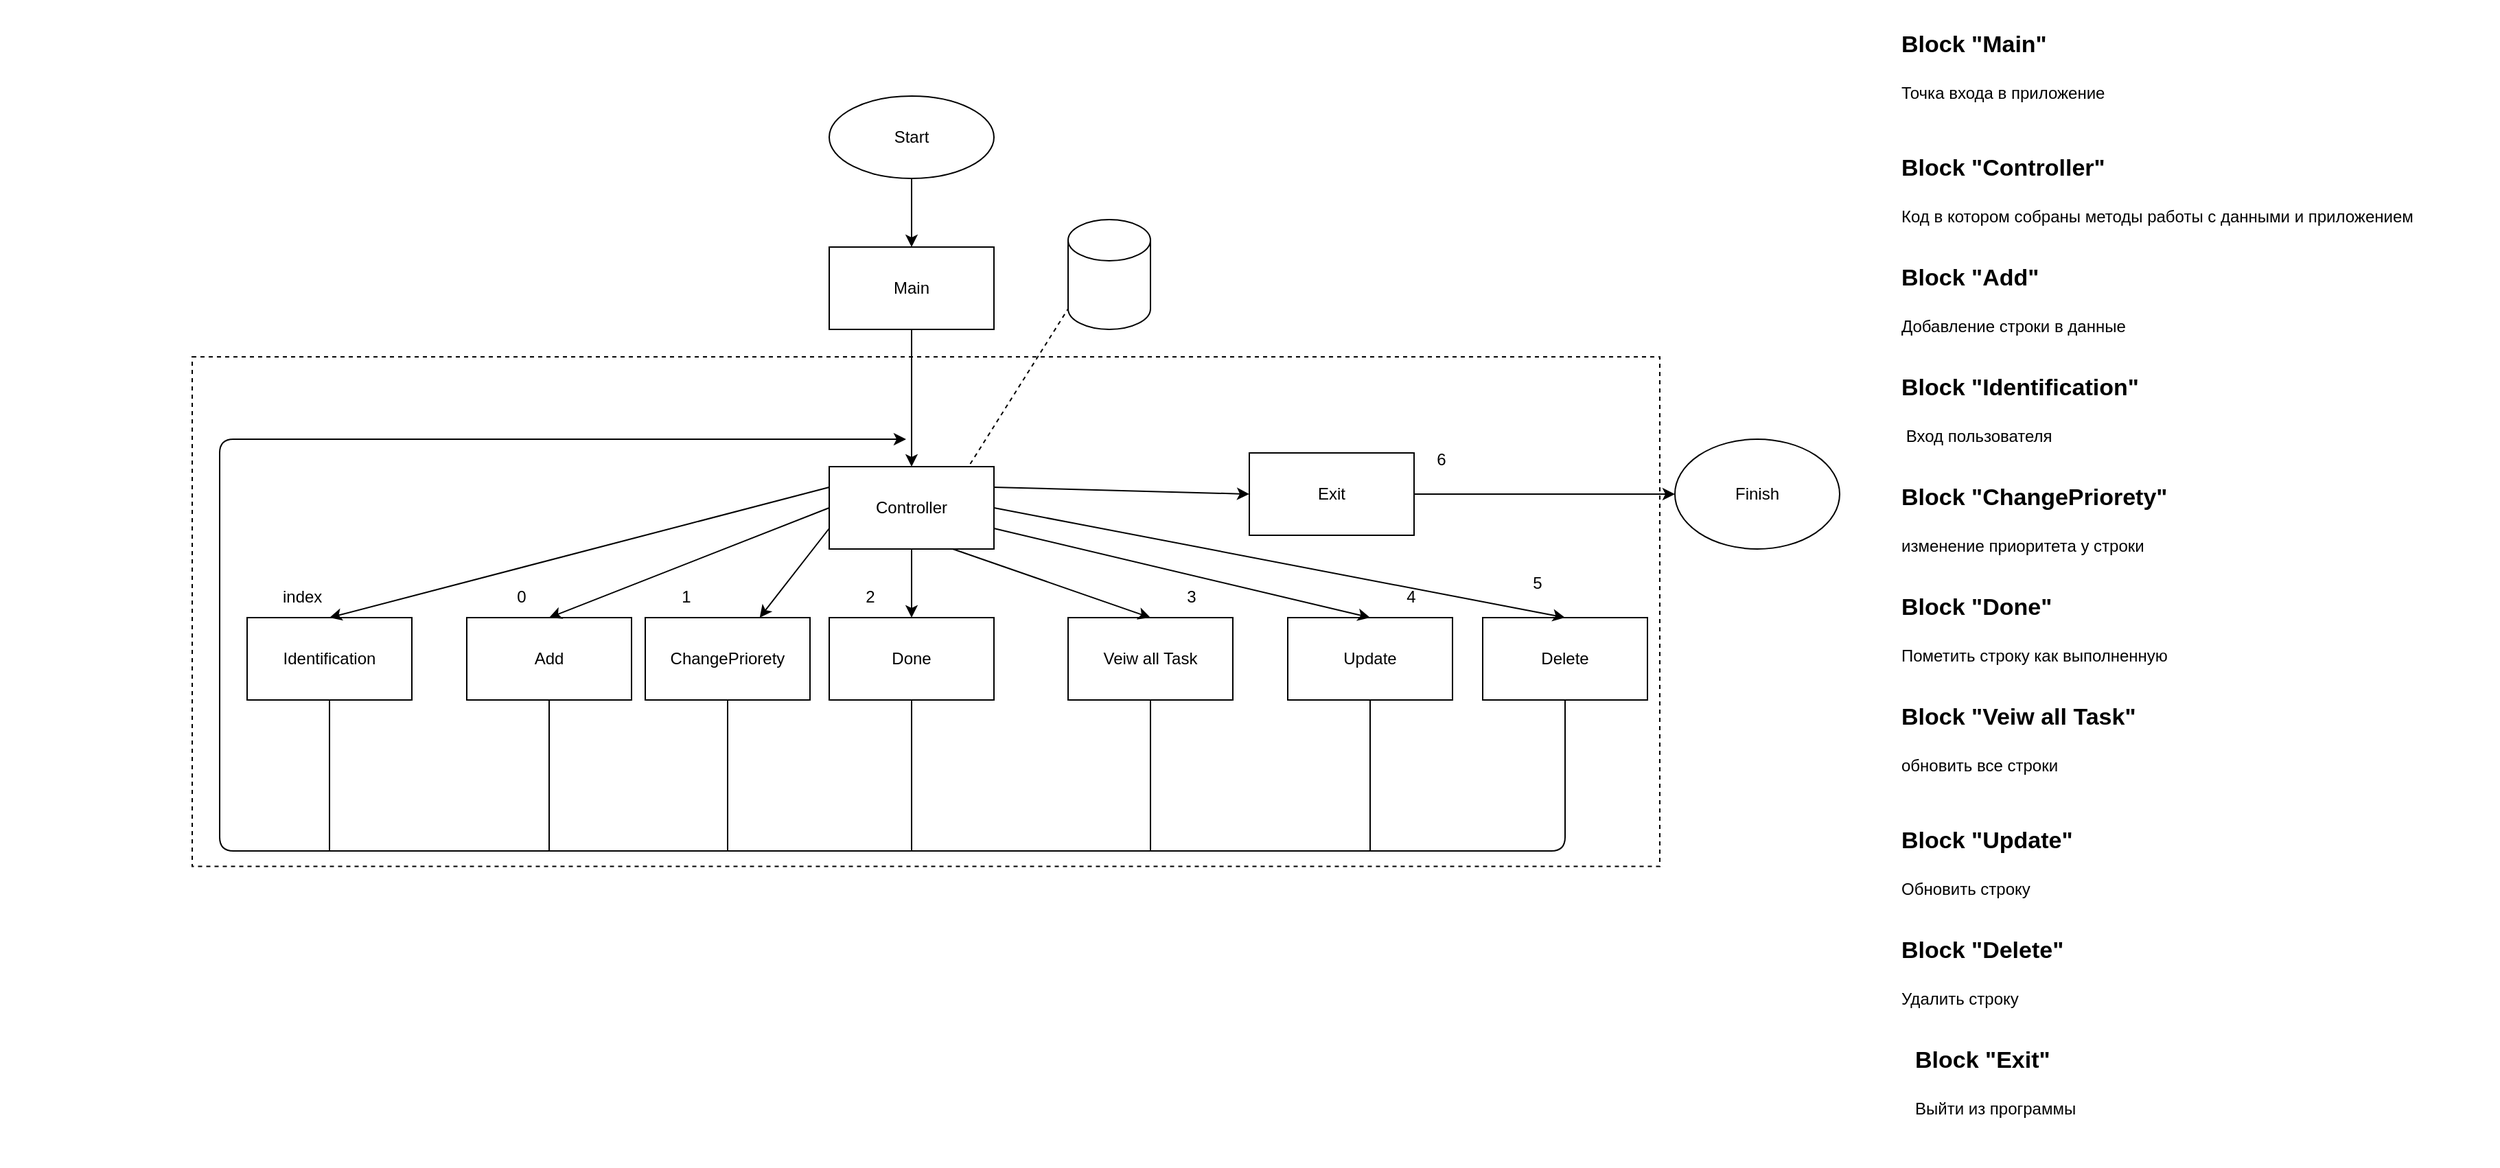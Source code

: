 <mxfile version="16.5.1" type="device"><diagram id="ppCU14969eBFFKE-kHd2" name="Page-1"><mxGraphModel dx="2415" dy="2202" grid="1" gridSize="10" guides="1" tooltips="1" connect="1" arrows="1" fold="1" page="1" pageScale="1" pageWidth="827" pageHeight="1169" math="0" shadow="0"><root><mxCell id="0"/><mxCell id="1" parent="0"/><mxCell id="11" value="" style="edgeStyle=none;html=1;" parent="1" source="2" target="10" edge="1"><mxGeometry relative="1" as="geometry"/></mxCell><mxCell id="2" value="Start" style="ellipse;whiteSpace=wrap;html=1;" parent="1" vertex="1"><mxGeometry x="354" y="-30" width="120" height="60" as="geometry"/></mxCell><mxCell id="14" value="" style="edgeStyle=none;html=1;" parent="1" source="3" target="6" edge="1"><mxGeometry relative="1" as="geometry"/></mxCell><mxCell id="3" value="Controller" style="rounded=0;whiteSpace=wrap;html=1;" parent="1" vertex="1"><mxGeometry x="354" y="240" width="120" height="60" as="geometry"/></mxCell><mxCell id="4" value="Identification" style="rounded=0;whiteSpace=wrap;html=1;" parent="1" vertex="1"><mxGeometry x="-70" y="350" width="120" height="60" as="geometry"/></mxCell><mxCell id="5" value="Add" style="rounded=0;whiteSpace=wrap;html=1;" parent="1" vertex="1"><mxGeometry x="90" y="350" width="120" height="60" as="geometry"/></mxCell><mxCell id="6" value="Done" style="rounded=0;whiteSpace=wrap;html=1;" parent="1" vertex="1"><mxGeometry x="354" y="350" width="120" height="60" as="geometry"/></mxCell><mxCell id="7" value="Veiw all Task" style="rounded=0;whiteSpace=wrap;html=1;" parent="1" vertex="1"><mxGeometry x="528" y="350" width="120" height="60" as="geometry"/></mxCell><mxCell id="8" value="Update" style="rounded=0;whiteSpace=wrap;html=1;" parent="1" vertex="1"><mxGeometry x="688" y="350" width="120" height="60" as="geometry"/></mxCell><mxCell id="12" value="" style="edgeStyle=none;html=1;entryX=0.5;entryY=0;entryDx=0;entryDy=0;" parent="1" source="10" target="3" edge="1"><mxGeometry relative="1" as="geometry"><mxPoint x="414" y="210" as="targetPoint"/></mxGeometry></mxCell><mxCell id="10" value="Main" style="rounded=0;whiteSpace=wrap;html=1;" parent="1" vertex="1"><mxGeometry x="354" y="80" width="120" height="60" as="geometry"/></mxCell><mxCell id="15" value="" style="endArrow=classic;html=1;exitX=0;exitY=0.25;exitDx=0;exitDy=0;entryX=0.5;entryY=0;entryDx=0;entryDy=0;" parent="1" source="3" target="4" edge="1"><mxGeometry width="50" height="50" relative="1" as="geometry"><mxPoint x="200" y="260" as="sourcePoint"/><mxPoint x="250" y="210" as="targetPoint"/></mxGeometry></mxCell><mxCell id="16" value="" style="endArrow=classic;html=1;exitX=0;exitY=0.5;exitDx=0;exitDy=0;entryX=0.5;entryY=0;entryDx=0;entryDy=0;" parent="1" source="3" target="5" edge="1"><mxGeometry width="50" height="50" relative="1" as="geometry"><mxPoint x="250" y="230" as="sourcePoint"/><mxPoint x="300" y="180" as="targetPoint"/></mxGeometry></mxCell><mxCell id="17" value="" style="endArrow=classic;html=1;exitX=1;exitY=0.75;exitDx=0;exitDy=0;entryX=0.5;entryY=0;entryDx=0;entryDy=0;" parent="1" source="3" target="8" edge="1"><mxGeometry width="50" height="50" relative="1" as="geometry"><mxPoint x="610" y="290" as="sourcePoint"/><mxPoint x="660" y="240" as="targetPoint"/></mxGeometry></mxCell><mxCell id="18" value="" style="endArrow=classic;html=1;exitX=0.75;exitY=1;exitDx=0;exitDy=0;entryX=0.5;entryY=0;entryDx=0;entryDy=0;" parent="1" source="3" target="7" edge="1"><mxGeometry width="50" height="50" relative="1" as="geometry"><mxPoint x="600" y="260" as="sourcePoint"/><mxPoint x="650" y="210" as="targetPoint"/></mxGeometry></mxCell><mxCell id="19" value="Finish" style="ellipse;whiteSpace=wrap;html=1;" parent="1" vertex="1"><mxGeometry x="970" y="220" width="120" height="80" as="geometry"/></mxCell><mxCell id="20" value="" style="endArrow=classic;html=1;entryX=0;entryY=0.5;entryDx=0;entryDy=0;exitX=1;exitY=0.5;exitDx=0;exitDy=0;" parent="1" source="m-_yT8NMJS-bfBhF053C-47" target="19" edge="1"><mxGeometry width="50" height="50" relative="1" as="geometry"><mxPoint x="780" y="260" as="sourcePoint"/><mxPoint x="630" y="220" as="targetPoint"/></mxGeometry></mxCell><mxCell id="21" value="" style="endArrow=classic;html=1;exitX=0.5;exitY=1;exitDx=0;exitDy=0;" parent="1" source="m-_yT8NMJS-bfBhF053C-42" edge="1"><mxGeometry width="50" height="50" relative="1" as="geometry"><mxPoint x="490" y="560" as="sourcePoint"/><mxPoint x="410" y="220" as="targetPoint"/><Array as="points"><mxPoint x="890" y="520"/><mxPoint x="-90" y="520"/><mxPoint x="-90" y="370"/><mxPoint x="-90" y="220"/></Array></mxGeometry></mxCell><mxCell id="22" value="" style="endArrow=none;html=1;entryX=0.5;entryY=1;entryDx=0;entryDy=0;" parent="1" target="4" edge="1"><mxGeometry width="50" height="50" relative="1" as="geometry"><mxPoint x="-10" y="520" as="sourcePoint"/><mxPoint x="80" y="450" as="targetPoint"/></mxGeometry></mxCell><mxCell id="23" value="" style="endArrow=none;html=1;entryX=0.5;entryY=1;entryDx=0;entryDy=0;" parent="1" target="5" edge="1"><mxGeometry width="50" height="50" relative="1" as="geometry"><mxPoint x="150" y="520" as="sourcePoint"/><mxPoint x="290" y="450" as="targetPoint"/></mxGeometry></mxCell><mxCell id="24" value="" style="endArrow=none;html=1;entryX=0.5;entryY=1;entryDx=0;entryDy=0;" parent="1" target="6" edge="1"><mxGeometry width="50" height="50" relative="1" as="geometry"><mxPoint x="414" y="520" as="sourcePoint"/><mxPoint x="440" y="440" as="targetPoint"/></mxGeometry></mxCell><mxCell id="25" value="" style="endArrow=none;html=1;entryX=0.5;entryY=1;entryDx=0;entryDy=0;" parent="1" target="7" edge="1"><mxGeometry width="50" height="50" relative="1" as="geometry"><mxPoint x="588" y="520" as="sourcePoint"/><mxPoint x="590" y="440" as="targetPoint"/></mxGeometry></mxCell><mxCell id="26" value="index&amp;nbsp;" style="text;html=1;strokeColor=none;fillColor=none;align=center;verticalAlign=middle;whiteSpace=wrap;rounded=0;" parent="1" vertex="1"><mxGeometry x="-58" y="320" width="60" height="30" as="geometry"/></mxCell><mxCell id="27" value="1" style="text;html=1;strokeColor=none;fillColor=none;align=center;verticalAlign=middle;whiteSpace=wrap;rounded=0;" parent="1" vertex="1"><mxGeometry x="220" y="320" width="60" height="30" as="geometry"/></mxCell><mxCell id="28" value="2" style="text;html=1;strokeColor=none;fillColor=none;align=center;verticalAlign=middle;whiteSpace=wrap;rounded=0;" parent="1" vertex="1"><mxGeometry x="354" y="320" width="60" height="30" as="geometry"/></mxCell><mxCell id="29" value="3" style="text;html=1;strokeColor=none;fillColor=none;align=center;verticalAlign=middle;whiteSpace=wrap;rounded=0;" parent="1" vertex="1"><mxGeometry x="588" y="320" width="60" height="30" as="geometry"/></mxCell><mxCell id="30" value="6" style="text;html=1;strokeColor=none;fillColor=none;align=center;verticalAlign=middle;whiteSpace=wrap;rounded=0;" parent="1" vertex="1"><mxGeometry x="770" y="220" width="60" height="30" as="geometry"/></mxCell><mxCell id="31" value="4" style="text;html=1;strokeColor=none;fillColor=none;align=center;verticalAlign=middle;whiteSpace=wrap;rounded=0;" parent="1" vertex="1"><mxGeometry x="748" y="320" width="60" height="30" as="geometry"/></mxCell><mxCell id="33" value="&lt;h1&gt;&lt;span style=&quot;text-align: center&quot;&gt;&lt;font style=&quot;font-size: 17px&quot;&gt;Block &quot;Add&quot;&lt;/font&gt;&lt;/span&gt;&lt;/h1&gt;&lt;div&gt;Добавление строки в данные&amp;nbsp;&lt;/div&gt;" style="text;html=1;strokeColor=none;fillColor=none;spacing=5;spacingTop=-20;whiteSpace=wrap;overflow=hidden;rounded=0;" parent="1" vertex="1"><mxGeometry x="1130" y="80" width="240" height="80" as="geometry"/></mxCell><mxCell id="34" value="&lt;h1&gt;&lt;span style=&quot;text-align: center&quot;&gt;&lt;font&gt;&lt;span style=&quot;font-size: 17px&quot;&gt;Block &quot;Identification&quot;&lt;/span&gt;&lt;/font&gt;&lt;/span&gt;&lt;/h1&gt;&lt;div&gt;&amp;nbsp;Вход пользователя&lt;/div&gt;" style="text;html=1;strokeColor=none;fillColor=none;spacing=5;spacingTop=-20;whiteSpace=wrap;overflow=hidden;rounded=0;" parent="1" vertex="1"><mxGeometry x="1130" y="160" width="240" height="80" as="geometry"/></mxCell><mxCell id="35" value="&lt;h1&gt;&lt;span style=&quot;text-align: center&quot;&gt;&lt;font&gt;&lt;span style=&quot;font-size: 17px&quot;&gt;Block &quot;Done&quot;&lt;/span&gt;&lt;/font&gt;&lt;/span&gt;&lt;/h1&gt;&lt;div&gt;Пометить строку как выполненную&lt;/div&gt;" style="text;html=1;strokeColor=none;fillColor=none;spacing=5;spacingTop=-20;whiteSpace=wrap;overflow=hidden;rounded=0;" parent="1" vertex="1"><mxGeometry x="1130" y="320" width="240" height="80" as="geometry"/></mxCell><mxCell id="36" value="&lt;h1&gt;&lt;span style=&quot;text-align: center&quot;&gt;&lt;font&gt;&lt;span style=&quot;font-size: 17px&quot;&gt;Block &quot;Veiw all Task&quot;&lt;/span&gt;&lt;/font&gt;&lt;/span&gt;&lt;/h1&gt;&lt;div&gt;обновить все строки&lt;/div&gt;&lt;span style=&quot;text-align: center&quot;&gt;&lt;br&gt;&lt;/span&gt;" style="text;html=1;strokeColor=none;fillColor=none;spacing=5;spacingTop=-20;whiteSpace=wrap;overflow=hidden;rounded=0;" parent="1" vertex="1"><mxGeometry x="1130" y="400" width="240" height="70" as="geometry"/></mxCell><mxCell id="37" value="&lt;h1&gt;&lt;span style=&quot;text-align: center&quot;&gt;&lt;font style=&quot;font-size: 17px&quot;&gt;Block &quot;Main&quot;&lt;/font&gt;&lt;/span&gt;&lt;/h1&gt;&lt;div&gt;Точка входа в приложение&lt;/div&gt;" style="text;html=1;strokeColor=none;fillColor=none;spacing=5;spacingTop=-20;whiteSpace=wrap;overflow=hidden;rounded=0;" parent="1" vertex="1"><mxGeometry x="1130" y="-90" width="270" height="80" as="geometry"/></mxCell><mxCell id="38" value="&lt;h1&gt;&lt;span style=&quot;text-align: center&quot;&gt;&lt;font style=&quot;font-size: 17px&quot;&gt;Block &quot;Controller&quot;&lt;/font&gt;&lt;/span&gt;&lt;/h1&gt;&lt;div&gt;&lt;/div&gt;&lt;div&gt;Код в котором собраны методы работы с данными и приложением&lt;/div&gt;" style="text;html=1;strokeColor=none;fillColor=none;spacing=5;spacingTop=-20;whiteSpace=wrap;overflow=hidden;rounded=0;" parent="1" vertex="1"><mxGeometry x="1130" width="440" height="70" as="geometry"/></mxCell><mxCell id="39" value="&lt;h1&gt;&lt;span style=&quot;text-align: center&quot;&gt;&lt;font&gt;&lt;span style=&quot;font-size: 17px&quot;&gt;Block &quot;Update&quot;&lt;/span&gt;&lt;/font&gt;&lt;/span&gt;&lt;/h1&gt;&lt;div&gt;&lt;/div&gt;&lt;span style=&quot;text-align: center&quot;&gt;Обновить строку&lt;br&gt;&lt;/span&gt;" style="text;html=1;strokeColor=none;fillColor=none;spacing=5;spacingTop=-20;whiteSpace=wrap;overflow=hidden;rounded=0;" parent="1" vertex="1"><mxGeometry x="1130" y="490" width="240" height="70" as="geometry"/></mxCell><mxCell id="40" value="&lt;font style=&quot;font-size: 24px&quot;&gt;&lt;span style=&quot;font-weight: normal&quot;&gt;Project:&lt;/span&gt;&lt;br&gt;The &quot;Task list&quot;&amp;nbsp;&lt;/font&gt;" style="text;html=1;align=left;verticalAlign=middle;whiteSpace=wrap;rounded=0;fontColor=#FFFFFF;fontStyle=1" parent="1" vertex="1"><mxGeometry x="-250" y="10" width="192" height="100" as="geometry"/></mxCell><mxCell id="m-_yT8NMJS-bfBhF053C-42" value="Delete" style="rounded=0;whiteSpace=wrap;html=1;" parent="1" vertex="1"><mxGeometry x="830" y="350" width="120" height="60" as="geometry"/></mxCell><mxCell id="m-_yT8NMJS-bfBhF053C-43" value="" style="endArrow=classic;html=1;exitX=1;exitY=0.5;exitDx=0;exitDy=0;entryX=0.5;entryY=0;entryDx=0;entryDy=0;" parent="1" source="3" target="m-_yT8NMJS-bfBhF053C-42" edge="1"><mxGeometry width="50" height="50" relative="1" as="geometry"><mxPoint x="484" y="280" as="sourcePoint"/><mxPoint x="758" y="360" as="targetPoint"/></mxGeometry></mxCell><mxCell id="m-_yT8NMJS-bfBhF053C-45" value="" style="endArrow=none;html=1;entryX=0.5;entryY=1;entryDx=0;entryDy=0;" parent="1" edge="1"><mxGeometry width="50" height="50" relative="1" as="geometry"><mxPoint x="748" y="520" as="sourcePoint"/><mxPoint x="748" y="410" as="targetPoint"/></mxGeometry></mxCell><mxCell id="m-_yT8NMJS-bfBhF053C-46" value="5" style="text;html=1;strokeColor=none;fillColor=none;align=center;verticalAlign=middle;whiteSpace=wrap;rounded=0;" parent="1" vertex="1"><mxGeometry x="840" y="310" width="60" height="30" as="geometry"/></mxCell><mxCell id="m-_yT8NMJS-bfBhF053C-47" value="Exit" style="rounded=0;whiteSpace=wrap;html=1;" parent="1" vertex="1"><mxGeometry x="660" y="230" width="120" height="60" as="geometry"/></mxCell><mxCell id="m-_yT8NMJS-bfBhF053C-48" value="" style="endArrow=classic;html=1;entryX=0;entryY=0.5;entryDx=0;entryDy=0;exitX=1;exitY=0.25;exitDx=0;exitDy=0;" parent="1" source="3" target="m-_yT8NMJS-bfBhF053C-47" edge="1"><mxGeometry width="50" height="50" relative="1" as="geometry"><mxPoint x="500" y="190" as="sourcePoint"/><mxPoint x="590" y="190" as="targetPoint"/></mxGeometry></mxCell><mxCell id="WfUY2rZHRNJnhJbSJmdF-42" value="ChangePriorety" style="rounded=0;whiteSpace=wrap;html=1;" vertex="1" parent="1"><mxGeometry x="220" y="350" width="120" height="60" as="geometry"/></mxCell><mxCell id="WfUY2rZHRNJnhJbSJmdF-43" value="0" style="text;html=1;strokeColor=none;fillColor=none;align=center;verticalAlign=middle;whiteSpace=wrap;rounded=0;" vertex="1" parent="1"><mxGeometry x="100" y="320" width="60" height="30" as="geometry"/></mxCell><mxCell id="WfUY2rZHRNJnhJbSJmdF-45" value="" style="endArrow=none;html=1;entryX=0.5;entryY=1;entryDx=0;entryDy=0;" edge="1" parent="1"><mxGeometry width="50" height="50" relative="1" as="geometry"><mxPoint x="280" y="520" as="sourcePoint"/><mxPoint x="280" y="410" as="targetPoint"/></mxGeometry></mxCell><mxCell id="WfUY2rZHRNJnhJbSJmdF-46" value="" style="endArrow=classic;html=1;exitX=0;exitY=0.75;exitDx=0;exitDy=0;" edge="1" parent="1" source="3" target="WfUY2rZHRNJnhJbSJmdF-42"><mxGeometry width="50" height="50" relative="1" as="geometry"><mxPoint x="364" y="280" as="sourcePoint"/><mxPoint x="160" y="360" as="targetPoint"/></mxGeometry></mxCell><mxCell id="WfUY2rZHRNJnhJbSJmdF-47" value="" style="shape=cylinder3;whiteSpace=wrap;html=1;boundedLbl=1;backgroundOutline=1;size=15;" vertex="1" parent="1"><mxGeometry x="528" y="60" width="60" height="80" as="geometry"/></mxCell><mxCell id="WfUY2rZHRNJnhJbSJmdF-49" value="" style="endArrow=none;dashed=1;html=1;rounded=0;exitX=0.856;exitY=-0.033;exitDx=0;exitDy=0;exitPerimeter=0;entryX=0;entryY=1;entryDx=0;entryDy=-15;entryPerimeter=0;" edge="1" parent="1" source="3" target="WfUY2rZHRNJnhJbSJmdF-47"><mxGeometry width="50" height="50" relative="1" as="geometry"><mxPoint x="490" y="240" as="sourcePoint"/><mxPoint x="540" y="190" as="targetPoint"/></mxGeometry></mxCell><mxCell id="WfUY2rZHRNJnhJbSJmdF-50" value="" style="rounded=0;whiteSpace=wrap;html=1;dashed=1;fillColor=none;" vertex="1" parent="1"><mxGeometry x="-110" y="160" width="1069" height="371.25" as="geometry"/></mxCell><mxCell id="WfUY2rZHRNJnhJbSJmdF-51" value="&lt;h1&gt;&lt;span style=&quot;text-align: center&quot;&gt;&lt;font&gt;&lt;span style=&quot;font-size: 17px&quot;&gt;Block &quot;ChangePriorety&quot;&lt;/span&gt;&lt;/font&gt;&lt;/span&gt;&lt;/h1&gt;&lt;div&gt;изменение приоритета у строки&lt;/div&gt;" style="text;html=1;strokeColor=none;fillColor=none;spacing=5;spacingTop=-20;whiteSpace=wrap;overflow=hidden;rounded=0;" vertex="1" parent="1"><mxGeometry x="1130" y="240" width="240" height="80" as="geometry"/></mxCell><mxCell id="WfUY2rZHRNJnhJbSJmdF-52" value="&lt;h1&gt;&lt;span style=&quot;text-align: center&quot;&gt;&lt;font&gt;&lt;span style=&quot;font-size: 17px&quot;&gt;Block &quot;Delete&quot;&lt;/span&gt;&lt;/font&gt;&lt;/span&gt;&lt;/h1&gt;&lt;div&gt;&lt;/div&gt;&lt;span style=&quot;text-align: center&quot;&gt;Удалить строку&lt;br&gt;&lt;/span&gt;" style="text;html=1;strokeColor=none;fillColor=none;spacing=5;spacingTop=-20;whiteSpace=wrap;overflow=hidden;rounded=0;" vertex="1" parent="1"><mxGeometry x="1130" y="570" width="240" height="70" as="geometry"/></mxCell><mxCell id="WfUY2rZHRNJnhJbSJmdF-53" value="&lt;h1&gt;&lt;span style=&quot;text-align: center&quot;&gt;&lt;font&gt;&lt;span style=&quot;font-size: 17px&quot;&gt;Block &quot;Exit&quot;&lt;/span&gt;&lt;/font&gt;&lt;/span&gt;&lt;/h1&gt;&lt;div&gt;&lt;/div&gt;&lt;span style=&quot;text-align: center&quot;&gt;Выйти из программы&lt;br&gt;&lt;/span&gt;" style="text;html=1;strokeColor=none;fillColor=none;spacing=5;spacingTop=-20;whiteSpace=wrap;overflow=hidden;rounded=0;" vertex="1" parent="1"><mxGeometry x="1140" y="650" width="240" height="100" as="geometry"/></mxCell></root></mxGraphModel></diagram></mxfile>